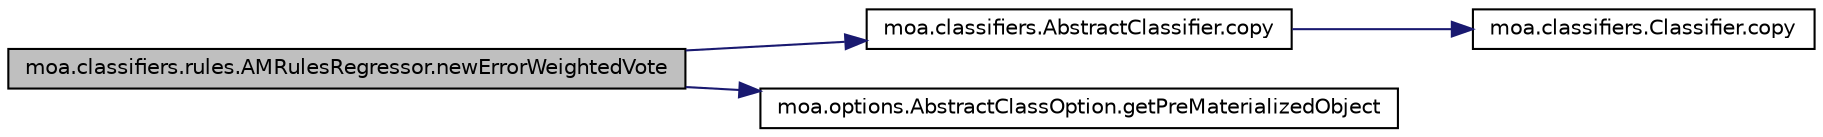 digraph G
{
  edge [fontname="Helvetica",fontsize="10",labelfontname="Helvetica",labelfontsize="10"];
  node [fontname="Helvetica",fontsize="10",shape=record];
  rankdir=LR;
  Node1 [label="moa.classifiers.rules.AMRulesRegressor.newErrorWeightedVote",height=0.2,width=0.4,color="black", fillcolor="grey75", style="filled" fontcolor="black"];
  Node1 -> Node2 [color="midnightblue",fontsize="10",style="solid",fontname="Helvetica"];
  Node2 [label="moa.classifiers.AbstractClassifier.copy",height=0.2,width=0.4,color="black", fillcolor="white", style="filled",URL="$classmoa_1_1classifiers_1_1AbstractClassifier.html#a0d95f541e4ae5a893415b0a1b8ddbef9",tooltip="Produces a copy of this classifier."];
  Node2 -> Node3 [color="midnightblue",fontsize="10",style="solid",fontname="Helvetica"];
  Node3 [label="moa.classifiers.Classifier.copy",height=0.2,width=0.4,color="black", fillcolor="white", style="filled",URL="$interfacemoa_1_1classifiers_1_1Classifier.html#af50dcec23ecb34c1bd141d0d389bdb59",tooltip="Produces a copy of this classifier."];
  Node1 -> Node4 [color="midnightblue",fontsize="10",style="solid",fontname="Helvetica"];
  Node4 [label="moa.options.AbstractClassOption.getPreMaterializedObject",height=0.2,width=0.4,color="black", fillcolor="white", style="filled",URL="$classmoa_1_1options_1_1AbstractClassOption.html#a84645dffea6379cd427ce1f1fbee2955",tooltip="Returns the current object."];
}

